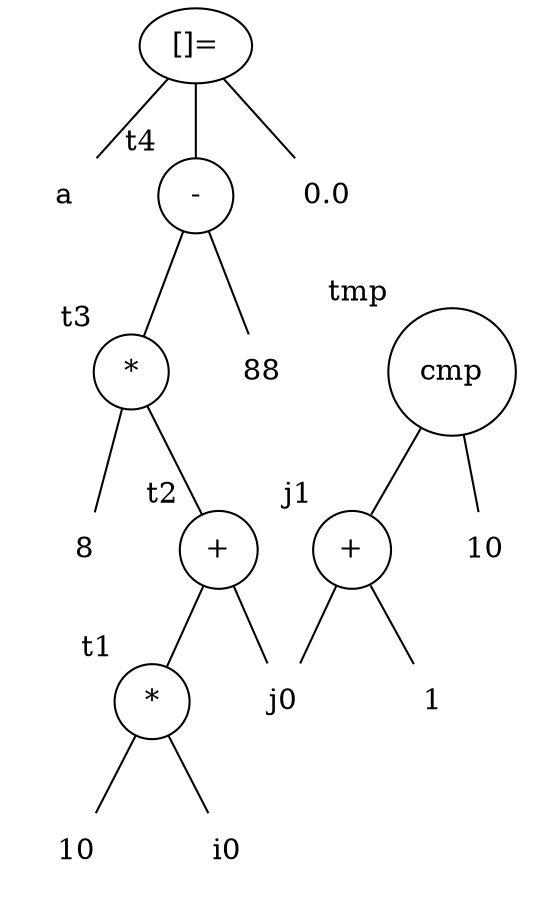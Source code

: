 digraph {
  node[shape=none];
  edge [arrowhead=none,arrowtail=none];

  i0[label=i0];
  c1[label=10];
  t1[label="*", xlabel=t1, shape=circle];
  t1->i0;
  t1->c1;
  {
    rank = same;
    c1->i0[style = invis];
  }

  j0[label=j0];
  t2[label="+", xlabel=t2, shape=circle];
  t2->t1;
  t2->j0;
  {
    rank = same;
    t1->j0[style = invis];
  }

  c2[label=8];
  t3[label="*", xlabel=t3, shape=circle];
  t3->c2;
  t3->t2;
  {
    rank = same;
    c2->t2[style = invis];
  }

  c4[label=88];
  t4[label="-", xlabel=t4, shape=circle];
  t4->t3;
  t4->c4;
  {
    rank = same;
    t3->c4[style = invis];
  }

  arr1[label="[]=", shape=oval];
  c5[label="0.0"];
  a[label=a];
  arr1->a;
  arr1->t4;
  arr1->c5;
  {
    rank = same;
    a->t4->c5[style = invis];
  }

  c6[label=1];
  j1[label="+", xlabel=j1, shape=circle];
  j1->j0;
  j1->c6;
  {
    rank = same;
    j0->c6[style = invis];
  }

  c7[label=10];
  tmp[label="cmp", xlabel="tmp", shape=circle];
  tmp->j1;
  tmp->c7;
  {
    rank = same;
    j1->c7[style = invis];
  }
}
